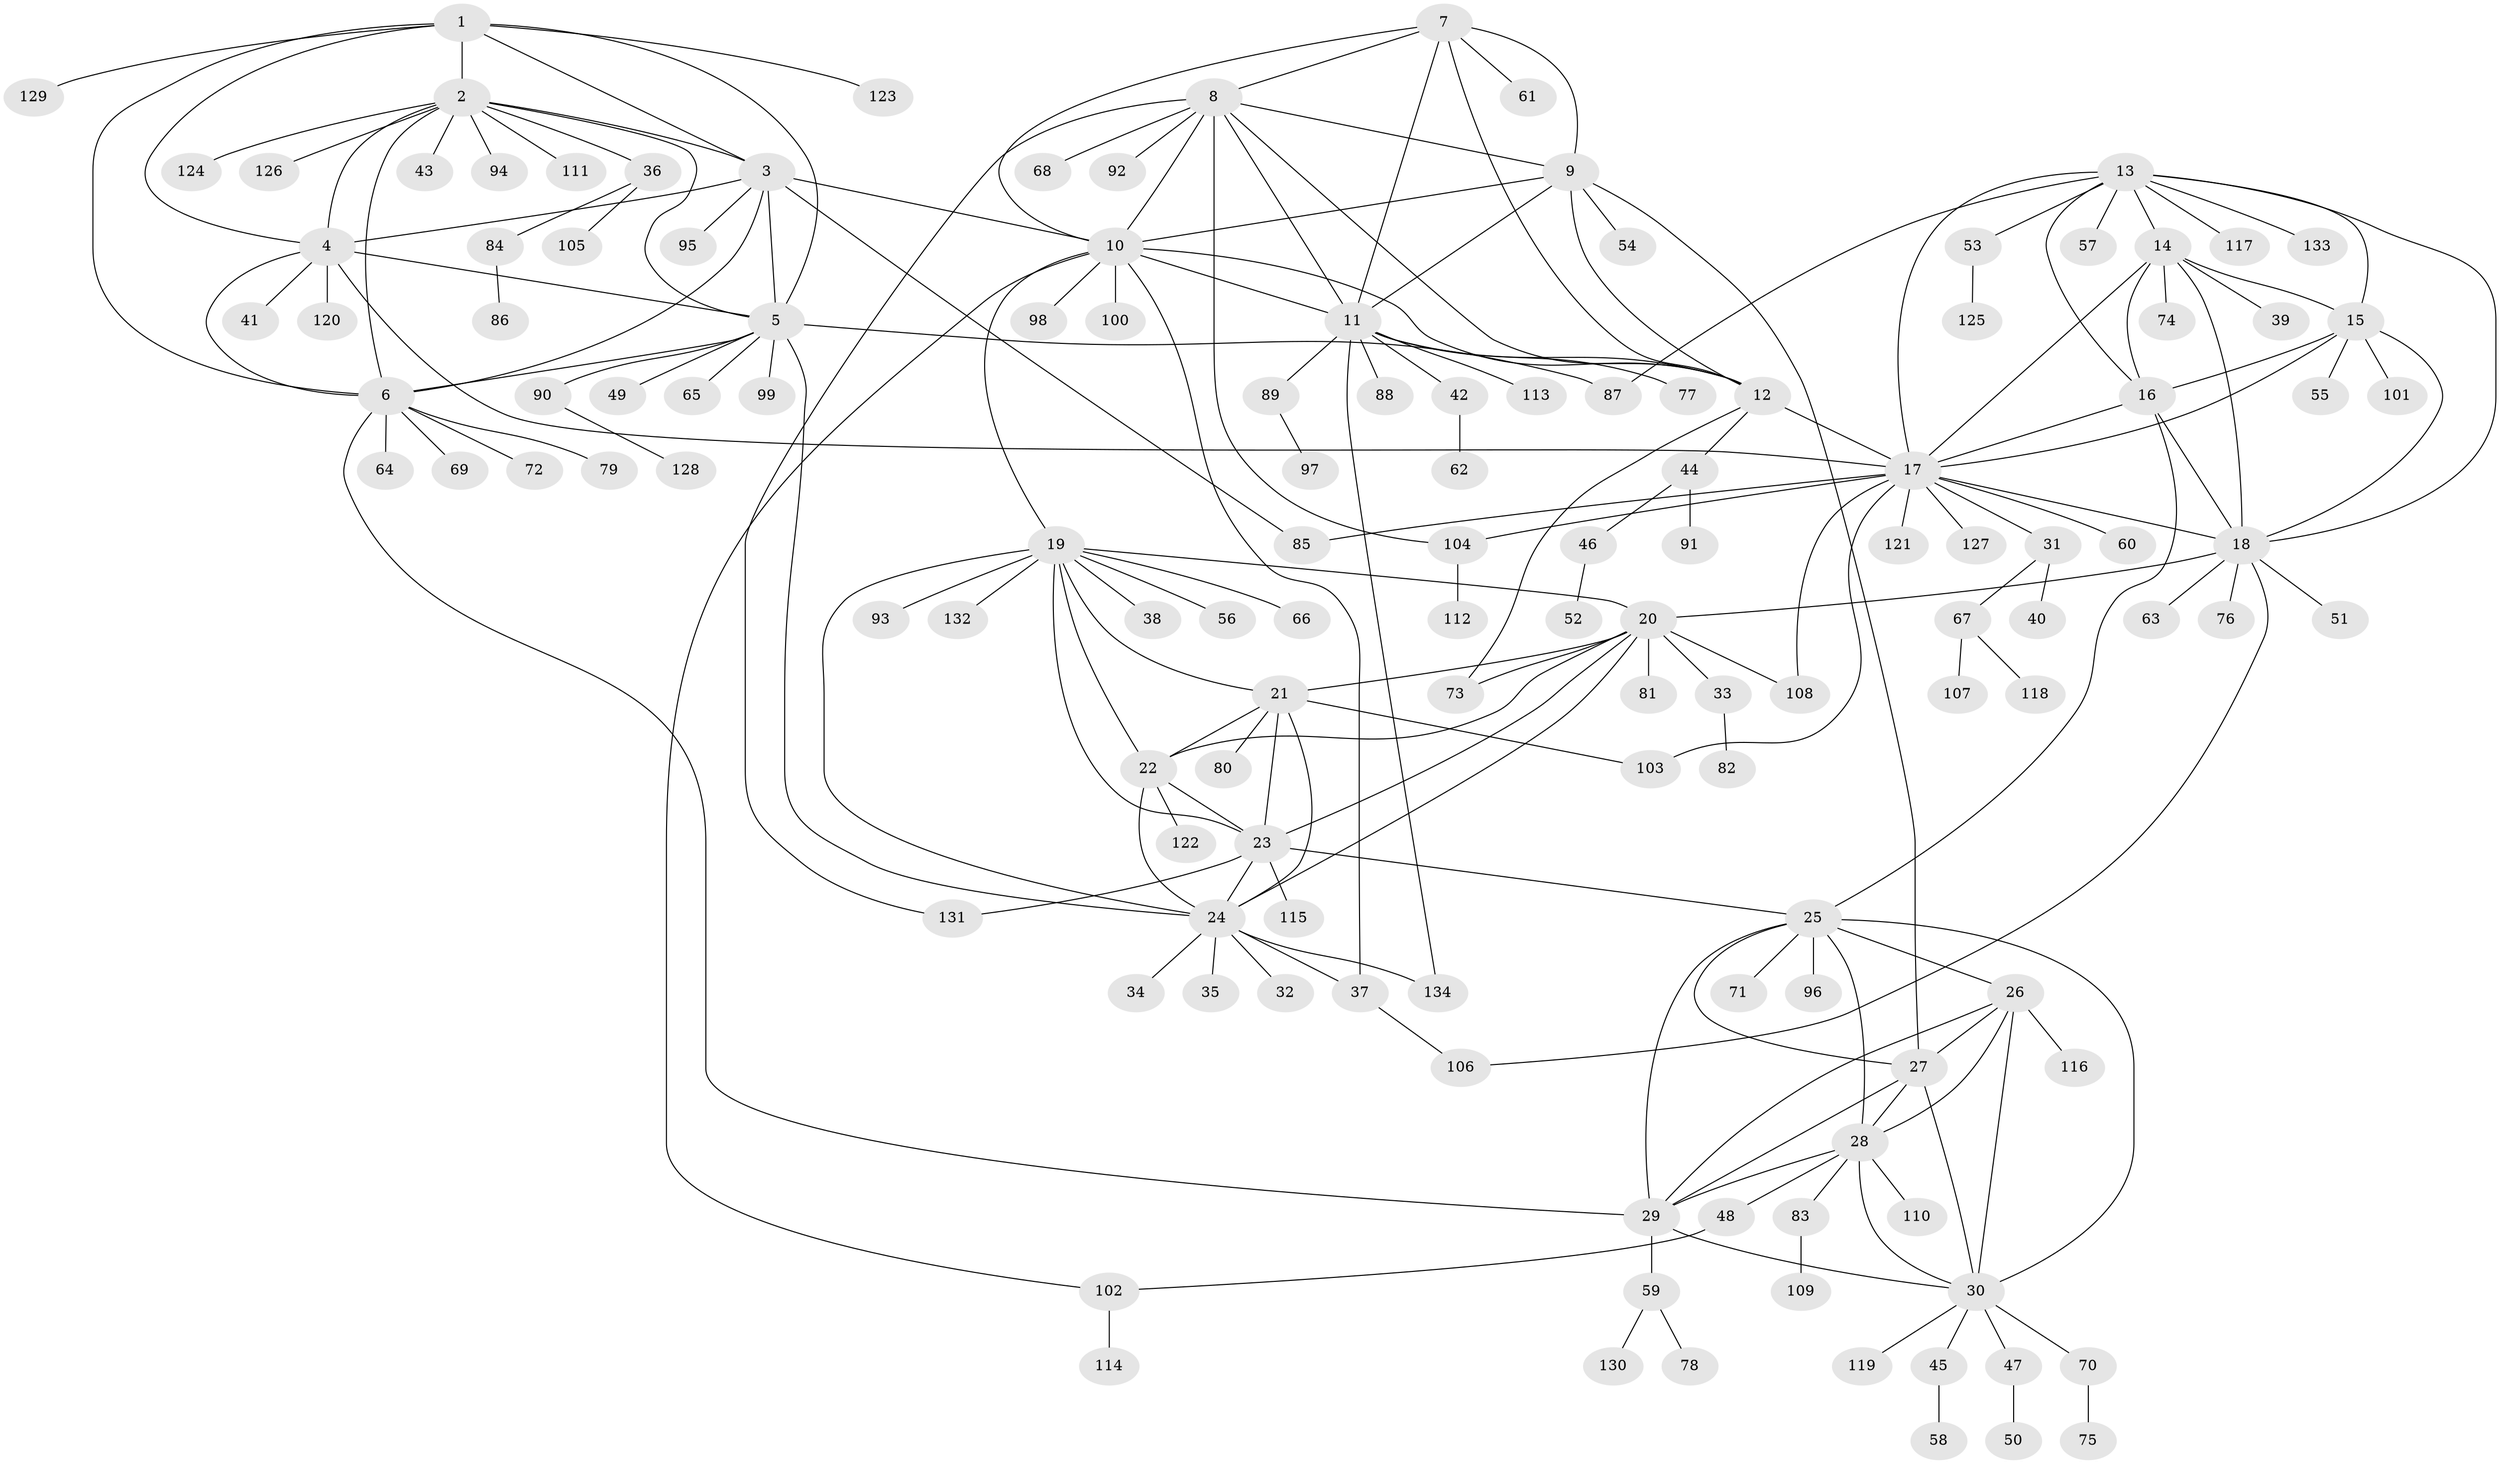 // coarse degree distribution, {9: 0.04672897196261682, 6: 0.028037383177570093, 14: 0.009345794392523364, 5: 0.009345794392523364, 8: 0.028037383177570093, 10: 0.009345794392523364, 13: 0.009345794392523364, 16: 0.009345794392523364, 12: 0.018691588785046728, 15: 0.009345794392523364, 11: 0.009345794392523364, 3: 0.028037383177570093, 4: 0.009345794392523364, 1: 0.616822429906542, 2: 0.1588785046728972}
// Generated by graph-tools (version 1.1) at 2025/52/02/27/25 19:52:17]
// undirected, 134 vertices, 200 edges
graph export_dot {
graph [start="1"]
  node [color=gray90,style=filled];
  1;
  2;
  3;
  4;
  5;
  6;
  7;
  8;
  9;
  10;
  11;
  12;
  13;
  14;
  15;
  16;
  17;
  18;
  19;
  20;
  21;
  22;
  23;
  24;
  25;
  26;
  27;
  28;
  29;
  30;
  31;
  32;
  33;
  34;
  35;
  36;
  37;
  38;
  39;
  40;
  41;
  42;
  43;
  44;
  45;
  46;
  47;
  48;
  49;
  50;
  51;
  52;
  53;
  54;
  55;
  56;
  57;
  58;
  59;
  60;
  61;
  62;
  63;
  64;
  65;
  66;
  67;
  68;
  69;
  70;
  71;
  72;
  73;
  74;
  75;
  76;
  77;
  78;
  79;
  80;
  81;
  82;
  83;
  84;
  85;
  86;
  87;
  88;
  89;
  90;
  91;
  92;
  93;
  94;
  95;
  96;
  97;
  98;
  99;
  100;
  101;
  102;
  103;
  104;
  105;
  106;
  107;
  108;
  109;
  110;
  111;
  112;
  113;
  114;
  115;
  116;
  117;
  118;
  119;
  120;
  121;
  122;
  123;
  124;
  125;
  126;
  127;
  128;
  129;
  130;
  131;
  132;
  133;
  134;
  1 -- 2;
  1 -- 3;
  1 -- 4;
  1 -- 5;
  1 -- 6;
  1 -- 123;
  1 -- 129;
  2 -- 3;
  2 -- 4;
  2 -- 5;
  2 -- 6;
  2 -- 36;
  2 -- 43;
  2 -- 94;
  2 -- 111;
  2 -- 124;
  2 -- 126;
  3 -- 4;
  3 -- 5;
  3 -- 6;
  3 -- 10;
  3 -- 85;
  3 -- 95;
  4 -- 5;
  4 -- 6;
  4 -- 17;
  4 -- 41;
  4 -- 120;
  5 -- 6;
  5 -- 24;
  5 -- 49;
  5 -- 65;
  5 -- 87;
  5 -- 90;
  5 -- 99;
  6 -- 29;
  6 -- 64;
  6 -- 69;
  6 -- 72;
  6 -- 79;
  7 -- 8;
  7 -- 9;
  7 -- 10;
  7 -- 11;
  7 -- 12;
  7 -- 61;
  8 -- 9;
  8 -- 10;
  8 -- 11;
  8 -- 12;
  8 -- 68;
  8 -- 92;
  8 -- 104;
  8 -- 131;
  9 -- 10;
  9 -- 11;
  9 -- 12;
  9 -- 27;
  9 -- 54;
  10 -- 11;
  10 -- 12;
  10 -- 19;
  10 -- 37;
  10 -- 98;
  10 -- 100;
  10 -- 102;
  11 -- 12;
  11 -- 42;
  11 -- 77;
  11 -- 88;
  11 -- 89;
  11 -- 113;
  11 -- 134;
  12 -- 17;
  12 -- 44;
  12 -- 73;
  13 -- 14;
  13 -- 15;
  13 -- 16;
  13 -- 17;
  13 -- 18;
  13 -- 53;
  13 -- 57;
  13 -- 87;
  13 -- 117;
  13 -- 133;
  14 -- 15;
  14 -- 16;
  14 -- 17;
  14 -- 18;
  14 -- 39;
  14 -- 74;
  15 -- 16;
  15 -- 17;
  15 -- 18;
  15 -- 55;
  15 -- 101;
  16 -- 17;
  16 -- 18;
  16 -- 25;
  17 -- 18;
  17 -- 31;
  17 -- 60;
  17 -- 85;
  17 -- 103;
  17 -- 104;
  17 -- 108;
  17 -- 121;
  17 -- 127;
  18 -- 20;
  18 -- 51;
  18 -- 63;
  18 -- 76;
  18 -- 106;
  19 -- 20;
  19 -- 21;
  19 -- 22;
  19 -- 23;
  19 -- 24;
  19 -- 38;
  19 -- 56;
  19 -- 66;
  19 -- 93;
  19 -- 132;
  20 -- 21;
  20 -- 22;
  20 -- 23;
  20 -- 24;
  20 -- 33;
  20 -- 73;
  20 -- 81;
  20 -- 108;
  21 -- 22;
  21 -- 23;
  21 -- 24;
  21 -- 80;
  21 -- 103;
  22 -- 23;
  22 -- 24;
  22 -- 122;
  23 -- 24;
  23 -- 25;
  23 -- 115;
  23 -- 131;
  24 -- 32;
  24 -- 34;
  24 -- 35;
  24 -- 37;
  24 -- 134;
  25 -- 26;
  25 -- 27;
  25 -- 28;
  25 -- 29;
  25 -- 30;
  25 -- 71;
  25 -- 96;
  26 -- 27;
  26 -- 28;
  26 -- 29;
  26 -- 30;
  26 -- 116;
  27 -- 28;
  27 -- 29;
  27 -- 30;
  28 -- 29;
  28 -- 30;
  28 -- 48;
  28 -- 83;
  28 -- 110;
  29 -- 30;
  29 -- 59;
  30 -- 45;
  30 -- 47;
  30 -- 70;
  30 -- 119;
  31 -- 40;
  31 -- 67;
  33 -- 82;
  36 -- 84;
  36 -- 105;
  37 -- 106;
  42 -- 62;
  44 -- 46;
  44 -- 91;
  45 -- 58;
  46 -- 52;
  47 -- 50;
  48 -- 102;
  53 -- 125;
  59 -- 78;
  59 -- 130;
  67 -- 107;
  67 -- 118;
  70 -- 75;
  83 -- 109;
  84 -- 86;
  89 -- 97;
  90 -- 128;
  102 -- 114;
  104 -- 112;
}
